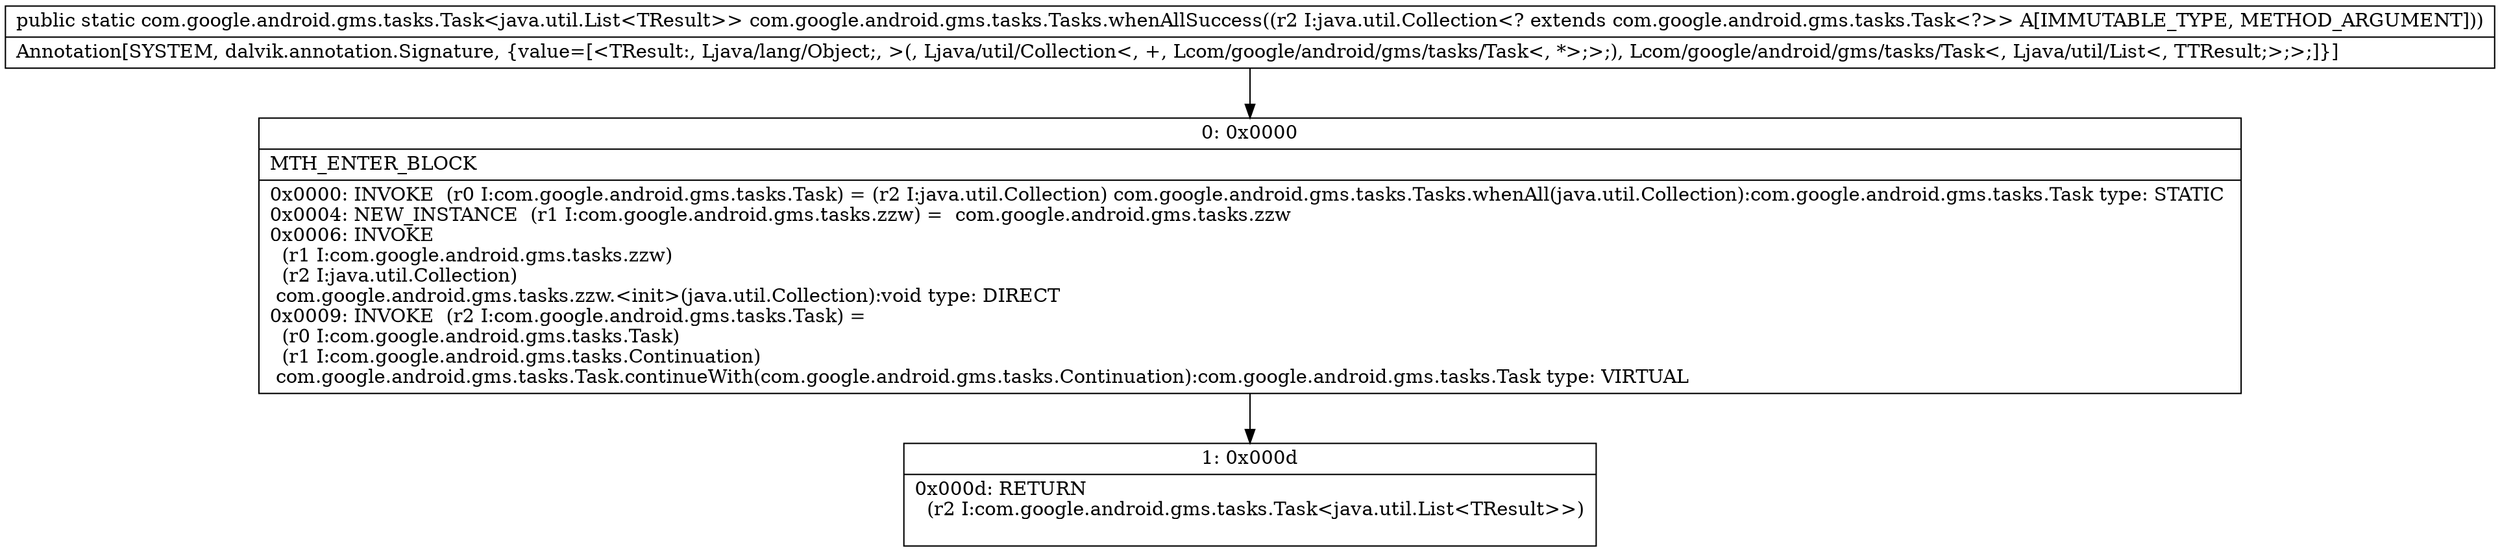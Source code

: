 digraph "CFG forcom.google.android.gms.tasks.Tasks.whenAllSuccess(Ljava\/util\/Collection;)Lcom\/google\/android\/gms\/tasks\/Task;" {
Node_0 [shape=record,label="{0\:\ 0x0000|MTH_ENTER_BLOCK\l|0x0000: INVOKE  (r0 I:com.google.android.gms.tasks.Task) = (r2 I:java.util.Collection) com.google.android.gms.tasks.Tasks.whenAll(java.util.Collection):com.google.android.gms.tasks.Task type: STATIC \l0x0004: NEW_INSTANCE  (r1 I:com.google.android.gms.tasks.zzw) =  com.google.android.gms.tasks.zzw \l0x0006: INVOKE  \l  (r1 I:com.google.android.gms.tasks.zzw)\l  (r2 I:java.util.Collection)\l com.google.android.gms.tasks.zzw.\<init\>(java.util.Collection):void type: DIRECT \l0x0009: INVOKE  (r2 I:com.google.android.gms.tasks.Task) = \l  (r0 I:com.google.android.gms.tasks.Task)\l  (r1 I:com.google.android.gms.tasks.Continuation)\l com.google.android.gms.tasks.Task.continueWith(com.google.android.gms.tasks.Continuation):com.google.android.gms.tasks.Task type: VIRTUAL \l}"];
Node_1 [shape=record,label="{1\:\ 0x000d|0x000d: RETURN  \l  (r2 I:com.google.android.gms.tasks.Task\<java.util.List\<TResult\>\>)\l \l}"];
MethodNode[shape=record,label="{public static com.google.android.gms.tasks.Task\<java.util.List\<TResult\>\> com.google.android.gms.tasks.Tasks.whenAllSuccess((r2 I:java.util.Collection\<? extends com.google.android.gms.tasks.Task\<?\>\> A[IMMUTABLE_TYPE, METHOD_ARGUMENT]))  | Annotation[SYSTEM, dalvik.annotation.Signature, \{value=[\<TResult:, Ljava\/lang\/Object;, \>(, Ljava\/util\/Collection\<, +, Lcom\/google\/android\/gms\/tasks\/Task\<, *\>;\>;), Lcom\/google\/android\/gms\/tasks\/Task\<, Ljava\/util\/List\<, TTResult;\>;\>;]\}]\l}"];
MethodNode -> Node_0;
Node_0 -> Node_1;
}

